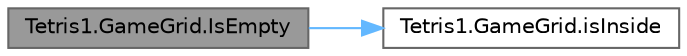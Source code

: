 digraph "Tetris1.GameGrid.IsEmpty"
{
 // LATEX_PDF_SIZE
  bgcolor="transparent";
  edge [fontname=Helvetica,fontsize=10,labelfontname=Helvetica,labelfontsize=10];
  node [fontname=Helvetica,fontsize=10,shape=box,height=0.2,width=0.4];
  rankdir="LR";
  Node1 [id="Node000001",label="Tetris1.GameGrid.IsEmpty",height=0.2,width=0.4,color="gray40", fillcolor="grey60", style="filled", fontcolor="black",tooltip=" "];
  Node1 -> Node2 [id="edge1_Node000001_Node000002",color="steelblue1",style="solid",tooltip=" "];
  Node2 [id="Node000002",label="Tetris1.GameGrid.isInside",height=0.2,width=0.4,color="grey40", fillcolor="white", style="filled",URL="$class_tetris1_1_1_game_grid.html#a725586be1ac04bd288ab1da4df7fd869",tooltip=" "];
}
